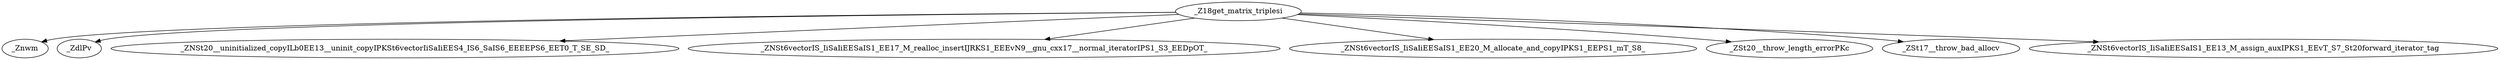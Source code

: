 digraph CallGraph {
    // Nodes
    _Z18get_matrix_triplesi [label="_Z18get_matrix_triplesi"];
    _Znwm [label="_Znwm"];
    _ZdlPv [label="_ZdlPv"];
    _ZNSt20__uninitialized_copyILb0EE13__uninit_copyIPKSt6vectorIiSaIiEES4_IS6_SaIS6_EEEEPS6_EET0_T_SE_SD_ [label="_ZNSt20__uninitialized_copyILb0EE13__uninit_copyIPKSt6vectorIiSaIiEES4_IS6_SaIS6_EEEEPS6_EET0_T_SE_SD_"];
    _ZNSt6vectorIS_IiSaIiEESaIS1_EE17_M_realloc_insertIJRKS1_EEEvN9__gnu_cxx17__normal_iteratorIPS1_S3_EEDpOT_ [label="_ZNSt6vectorIS_IiSaIiEESaIS1_EE17_M_realloc_insertIJRKS1_EEEvN9__gnu_cxx17__normal_iteratorIPS1_S3_EEDpOT_"];
    _ZNSt6vectorIS_IiSaIiEESaIS1_EE20_M_allocate_and_copyIPKS1_EEPS1_mT_S8_ [label="_ZNSt6vectorIS_IiSaIiEESaIS1_EE20_M_allocate_and_copyIPKS1_EEPS1_mT_S8_"];
    _ZSt20__throw_length_errorPKc [label="_ZSt20__throw_length_errorPKc"];
    _ZSt17__throw_bad_allocv [label="_ZSt17__throw_bad_allocv"];
    _ZNSt6vectorIS_IiSaIiEESaIS1_EE13_M_assign_auxIPKS1_EEvT_S7_St20forward_iterator_tag [label="_ZNSt6vectorIS_IiSaIiEESaIS1_EE13_M_assign_auxIPKS1_EEvT_S7_St20forward_iterator_tag"];

    // Edges
    _Z18get_matrix_triplesi -> _Znwm;
    _Z18get_matrix_triplesi -> _ZdlPv;
    _Z18get_matrix_triplesi -> _ZNSt20__uninitialized_copyILb0EE13__uninit_copyIPKSt6vectorIiSaIiEES4_IS6_SaIS6_EEEEPS6_EET0_T_SE_SD_;
    _Z18get_matrix_triplesi -> _ZNSt6vectorIS_IiSaIiEESaIS1_EE17_M_realloc_insertIJRKS1_EEEvN9__gnu_cxx17__normal_iteratorIPS1_S3_EEDpOT_;
    _Z18get_matrix_triplesi -> _ZNSt6vectorIS_IiSaIiEESaIS1_EE20_M_allocate_and_copyIPKS1_EEPS1_mT_S8_;
    _Z18get_matrix_triplesi -> _ZSt20__throw_length_errorPKc;
    _Z18get_matrix_triplesi -> _ZSt17__throw_bad_allocv;
    _Z18get_matrix_triplesi -> _ZNSt6vectorIS_IiSaIiEESaIS1_EE13_M_assign_auxIPKS1_EEvT_S7_St20forward_iterator_tag;
}